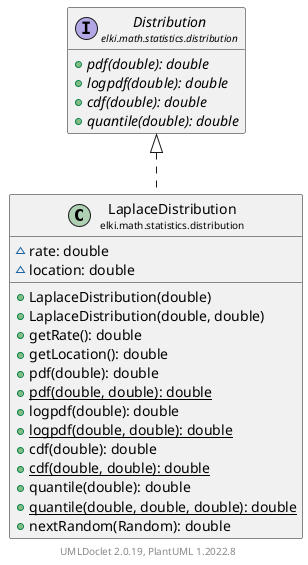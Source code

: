 @startuml
    remove .*\.(Instance|Par|Parameterizer|Factory)$
    set namespaceSeparator none
    hide empty fields
    hide empty methods

    class "<size:14>LaplaceDistribution\n<size:10>elki.math.statistics.distribution" as elki.math.statistics.distribution.LaplaceDistribution [[LaplaceDistribution.html]] {
        ~rate: double
        ~location: double
        +LaplaceDistribution(double)
        +LaplaceDistribution(double, double)
        +getRate(): double
        +getLocation(): double
        +pdf(double): double
        {static} +pdf(double, double): double
        +logpdf(double): double
        {static} +logpdf(double, double): double
        +cdf(double): double
        {static} +cdf(double, double): double
        +quantile(double): double
        {static} +quantile(double, double, double): double
        +nextRandom(Random): double
    }

    interface "<size:14>Distribution\n<size:10>elki.math.statistics.distribution" as elki.math.statistics.distribution.Distribution [[Distribution.html]] {
        {abstract} +pdf(double): double
        {abstract} +logpdf(double): double
        {abstract} +cdf(double): double
        {abstract} +quantile(double): double
    }
    class "<size:14>LaplaceDistribution.Par\n<size:10>elki.math.statistics.distribution" as elki.math.statistics.distribution.LaplaceDistribution.Par [[LaplaceDistribution.Par.html]]

    elki.math.statistics.distribution.Distribution <|.. elki.math.statistics.distribution.LaplaceDistribution
    elki.math.statistics.distribution.LaplaceDistribution +-- elki.math.statistics.distribution.LaplaceDistribution.Par

    center footer UMLDoclet 2.0.19, PlantUML 1.2022.8
@enduml
